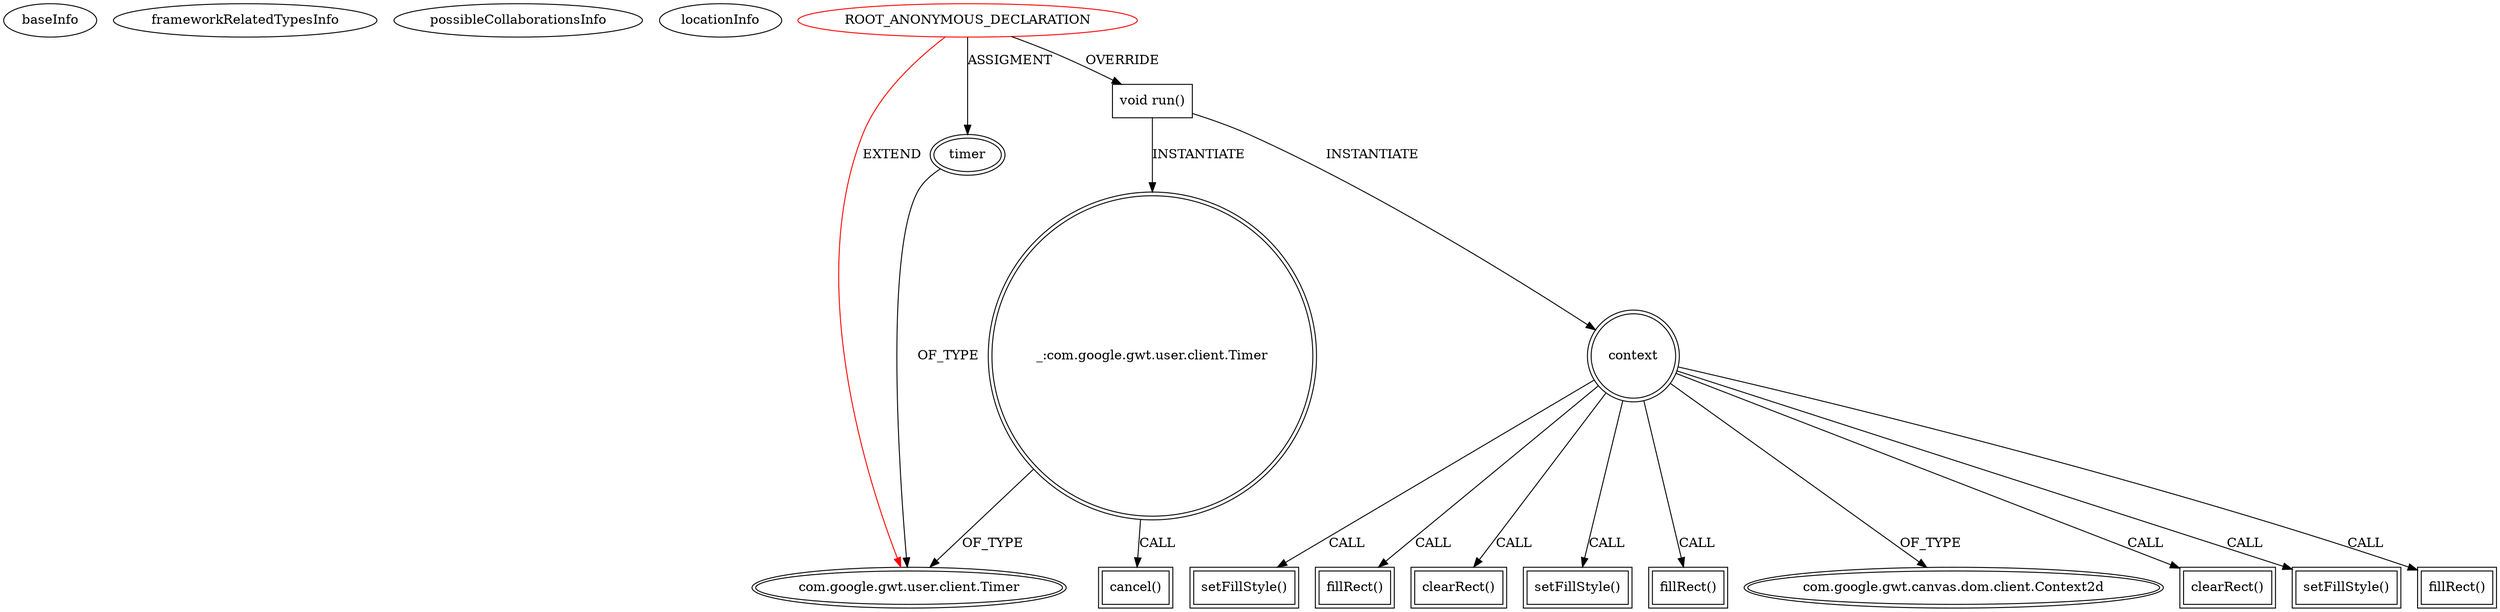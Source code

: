 digraph {
baseInfo[graphId=4248,category="extension_graph",isAnonymous=true,possibleRelation=false]
frameworkRelatedTypesInfo[0="com.google.gwt.user.client.Timer"]
possibleCollaborationsInfo[]
locationInfo[projectName="oussamazoghlami-TetrisGwt",filePath="/oussamazoghlami-TetrisGwt/TetrisGwt-master/Tetris/src/com/sfeir/tutorials/client/views/TetrisGameWidget.java",contextSignature="void makeTranslationAnimation(double,java.util.List)",graphId="4248"]
0[label="ROOT_ANONYMOUS_DECLARATION",vertexType="ROOT_ANONYMOUS_DECLARATION",isFrameworkType=false,color=red]
1[label="com.google.gwt.user.client.Timer",vertexType="FRAMEWORK_CLASS_TYPE",isFrameworkType=true,peripheries=2]
2[label="timer",vertexType="OUTSIDE_VARIABLE_EXPRESION",isFrameworkType=true,peripheries=2]
4[label="void run()",vertexType="OVERRIDING_METHOD_DECLARATION",isFrameworkType=false,shape=box]
5[label="context",vertexType="VARIABLE_EXPRESION",isFrameworkType=true,peripheries=2,shape=circle]
7[label="com.google.gwt.canvas.dom.client.Context2d",vertexType="FRAMEWORK_CLASS_TYPE",isFrameworkType=true,peripheries=2]
6[label="clearRect()",vertexType="INSIDE_CALL",isFrameworkType=true,peripheries=2,shape=box]
9[label="setFillStyle()",vertexType="INSIDE_CALL",isFrameworkType=true,peripheries=2,shape=box]
11[label="fillRect()",vertexType="INSIDE_CALL",isFrameworkType=true,peripheries=2,shape=box]
13[label="setFillStyle()",vertexType="INSIDE_CALL",isFrameworkType=true,peripheries=2,shape=box]
15[label="fillRect()",vertexType="INSIDE_CALL",isFrameworkType=true,peripheries=2,shape=box]
17[label="clearRect()",vertexType="INSIDE_CALL",isFrameworkType=true,peripheries=2,shape=box]
19[label="setFillStyle()",vertexType="INSIDE_CALL",isFrameworkType=true,peripheries=2,shape=box]
21[label="fillRect()",vertexType="INSIDE_CALL",isFrameworkType=true,peripheries=2,shape=box]
22[label="_:com.google.gwt.user.client.Timer",vertexType="VARIABLE_EXPRESION",isFrameworkType=true,peripheries=2,shape=circle]
23[label="cancel()",vertexType="INSIDE_CALL",isFrameworkType=true,peripheries=2,shape=box]
0->1[label="EXTEND",color=red]
0->2[label="ASSIGMENT"]
2->1[label="OF_TYPE"]
0->4[label="OVERRIDE"]
4->5[label="INSTANTIATE"]
5->7[label="OF_TYPE"]
5->6[label="CALL"]
5->9[label="CALL"]
5->11[label="CALL"]
5->13[label="CALL"]
5->15[label="CALL"]
5->17[label="CALL"]
5->19[label="CALL"]
5->21[label="CALL"]
4->22[label="INSTANTIATE"]
22->1[label="OF_TYPE"]
22->23[label="CALL"]
}
